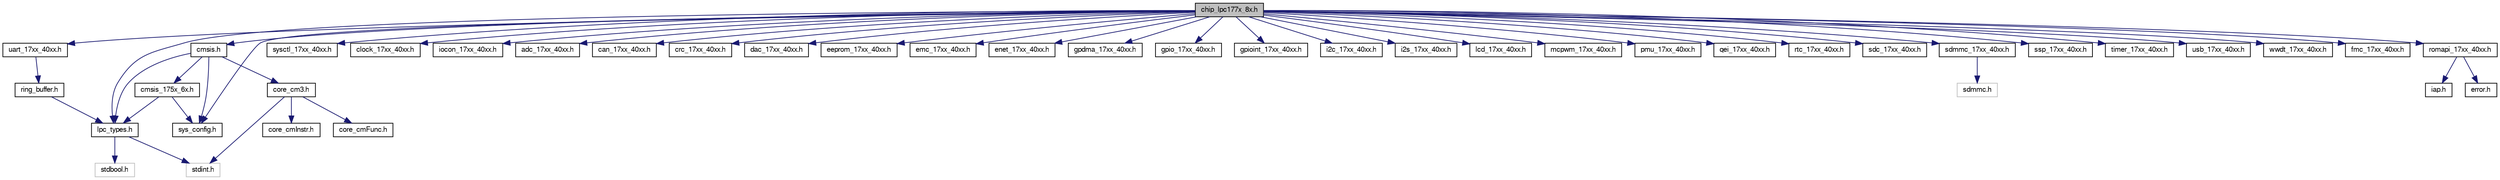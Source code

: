 digraph "chip_lpc177x_8x.h"
{
  edge [fontname="FreeSans",fontsize="10",labelfontname="FreeSans",labelfontsize="10"];
  node [fontname="FreeSans",fontsize="10",shape=record];
  Node1 [label="chip_lpc177x_8x.h",height=0.2,width=0.4,color="black", fillcolor="grey75", style="filled", fontcolor="black"];
  Node1 -> Node2 [color="midnightblue",fontsize="10",style="solid"];
  Node2 [label="lpc_types.h",height=0.2,width=0.4,color="black", fillcolor="white", style="filled",URL="$lpc__types_8h.html"];
  Node2 -> Node3 [color="midnightblue",fontsize="10",style="solid"];
  Node3 [label="stdint.h",height=0.2,width=0.4,color="grey75", fillcolor="white", style="filled"];
  Node2 -> Node4 [color="midnightblue",fontsize="10",style="solid"];
  Node4 [label="stdbool.h",height=0.2,width=0.4,color="grey75", fillcolor="white", style="filled"];
  Node1 -> Node5 [color="midnightblue",fontsize="10",style="solid"];
  Node5 [label="sys_config.h",height=0.2,width=0.4,color="black", fillcolor="white", style="filled",URL="$sys__config_8h.html"];
  Node1 -> Node6 [color="midnightblue",fontsize="10",style="solid"];
  Node6 [label="cmsis.h",height=0.2,width=0.4,color="black", fillcolor="white", style="filled",URL="$cmsis_8h.html"];
  Node6 -> Node2 [color="midnightblue",fontsize="10",style="solid"];
  Node6 -> Node5 [color="midnightblue",fontsize="10",style="solid"];
  Node6 -> Node7 [color="midnightblue",fontsize="10",style="solid"];
  Node7 [label="cmsis_175x_6x.h",height=0.2,width=0.4,color="black", fillcolor="white", style="filled",URL="$cmsis__175x__6x_8h.html"];
  Node7 -> Node2 [color="midnightblue",fontsize="10",style="solid"];
  Node7 -> Node5 [color="midnightblue",fontsize="10",style="solid"];
  Node6 -> Node8 [color="midnightblue",fontsize="10",style="solid"];
  Node8 [label="core_cm3.h",height=0.2,width=0.4,color="black", fillcolor="white", style="filled",URL="$core__cm3_8h.html",tooltip="CMSIS Cortex-M3 Core Peripheral Access Layer Header File. "];
  Node8 -> Node3 [color="midnightblue",fontsize="10",style="solid"];
  Node8 -> Node9 [color="midnightblue",fontsize="10",style="solid"];
  Node9 [label="core_cmInstr.h",height=0.2,width=0.4,color="black", fillcolor="white", style="filled",URL="$core__cmInstr_8h.html",tooltip="CMSIS Cortex-M Core Instruction Access Header File. "];
  Node8 -> Node10 [color="midnightblue",fontsize="10",style="solid"];
  Node10 [label="core_cmFunc.h",height=0.2,width=0.4,color="black", fillcolor="white", style="filled",URL="$core__cmFunc_8h.html",tooltip="CMSIS Cortex-M Core Function Access Header File. "];
  Node1 -> Node11 [color="midnightblue",fontsize="10",style="solid"];
  Node11 [label="sysctl_17xx_40xx.h",height=0.2,width=0.4,color="black", fillcolor="white", style="filled",URL="$sysctl__17xx__40xx_8h.html"];
  Node1 -> Node12 [color="midnightblue",fontsize="10",style="solid"];
  Node12 [label="clock_17xx_40xx.h",height=0.2,width=0.4,color="black", fillcolor="white", style="filled",URL="$clock__17xx__40xx_8h.html"];
  Node1 -> Node13 [color="midnightblue",fontsize="10",style="solid"];
  Node13 [label="iocon_17xx_40xx.h",height=0.2,width=0.4,color="black", fillcolor="white", style="filled",URL="$iocon__17xx__40xx_8h.html"];
  Node1 -> Node14 [color="midnightblue",fontsize="10",style="solid"];
  Node14 [label="adc_17xx_40xx.h",height=0.2,width=0.4,color="black", fillcolor="white", style="filled",URL="$adc__17xx__40xx_8h.html"];
  Node1 -> Node15 [color="midnightblue",fontsize="10",style="solid"];
  Node15 [label="can_17xx_40xx.h",height=0.2,width=0.4,color="black", fillcolor="white", style="filled",URL="$can__17xx__40xx_8h.html"];
  Node1 -> Node16 [color="midnightblue",fontsize="10",style="solid"];
  Node16 [label="crc_17xx_40xx.h",height=0.2,width=0.4,color="black", fillcolor="white", style="filled",URL="$crc__17xx__40xx_8h.html"];
  Node1 -> Node17 [color="midnightblue",fontsize="10",style="solid"];
  Node17 [label="dac_17xx_40xx.h",height=0.2,width=0.4,color="black", fillcolor="white", style="filled",URL="$dac__17xx__40xx_8h.html"];
  Node1 -> Node18 [color="midnightblue",fontsize="10",style="solid"];
  Node18 [label="eeprom_17xx_40xx.h",height=0.2,width=0.4,color="black", fillcolor="white", style="filled",URL="$eeprom__17xx__40xx_8h.html"];
  Node1 -> Node19 [color="midnightblue",fontsize="10",style="solid"];
  Node19 [label="emc_17xx_40xx.h",height=0.2,width=0.4,color="black", fillcolor="white", style="filled",URL="$emc__17xx__40xx_8h.html"];
  Node1 -> Node20 [color="midnightblue",fontsize="10",style="solid"];
  Node20 [label="enet_17xx_40xx.h",height=0.2,width=0.4,color="black", fillcolor="white", style="filled",URL="$enet__17xx__40xx_8h.html"];
  Node1 -> Node21 [color="midnightblue",fontsize="10",style="solid"];
  Node21 [label="gpdma_17xx_40xx.h",height=0.2,width=0.4,color="black", fillcolor="white", style="filled",URL="$gpdma__17xx__40xx_8h.html"];
  Node1 -> Node22 [color="midnightblue",fontsize="10",style="solid"];
  Node22 [label="gpio_17xx_40xx.h",height=0.2,width=0.4,color="black", fillcolor="white", style="filled",URL="$gpio__17xx__40xx_8h.html"];
  Node1 -> Node23 [color="midnightblue",fontsize="10",style="solid"];
  Node23 [label="gpioint_17xx_40xx.h",height=0.2,width=0.4,color="black", fillcolor="white", style="filled",URL="$gpioint__17xx__40xx_8h.html"];
  Node1 -> Node24 [color="midnightblue",fontsize="10",style="solid"];
  Node24 [label="i2c_17xx_40xx.h",height=0.2,width=0.4,color="black", fillcolor="white", style="filled",URL="$i2c__17xx__40xx_8h.html"];
  Node1 -> Node25 [color="midnightblue",fontsize="10",style="solid"];
  Node25 [label="i2s_17xx_40xx.h",height=0.2,width=0.4,color="black", fillcolor="white", style="filled",URL="$i2s__17xx__40xx_8h.html"];
  Node1 -> Node26 [color="midnightblue",fontsize="10",style="solid"];
  Node26 [label="lcd_17xx_40xx.h",height=0.2,width=0.4,color="black", fillcolor="white", style="filled",URL="$lcd__17xx__40xx_8h.html"];
  Node1 -> Node27 [color="midnightblue",fontsize="10",style="solid"];
  Node27 [label="mcpwm_17xx_40xx.h",height=0.2,width=0.4,color="black", fillcolor="white", style="filled",URL="$mcpwm__17xx__40xx_8h.html"];
  Node1 -> Node28 [color="midnightblue",fontsize="10",style="solid"];
  Node28 [label="pmu_17xx_40xx.h",height=0.2,width=0.4,color="black", fillcolor="white", style="filled",URL="$pmu__17xx__40xx_8h.html"];
  Node1 -> Node29 [color="midnightblue",fontsize="10",style="solid"];
  Node29 [label="qei_17xx_40xx.h",height=0.2,width=0.4,color="black", fillcolor="white", style="filled",URL="$qei__17xx__40xx_8h.html"];
  Node1 -> Node30 [color="midnightblue",fontsize="10",style="solid"];
  Node30 [label="rtc_17xx_40xx.h",height=0.2,width=0.4,color="black", fillcolor="white", style="filled",URL="$rtc__17xx__40xx_8h.html"];
  Node1 -> Node31 [color="midnightblue",fontsize="10",style="solid"];
  Node31 [label="sdc_17xx_40xx.h",height=0.2,width=0.4,color="black", fillcolor="white", style="filled",URL="$sdc__17xx__40xx_8h.html"];
  Node1 -> Node32 [color="midnightblue",fontsize="10",style="solid"];
  Node32 [label="sdmmc_17xx_40xx.h",height=0.2,width=0.4,color="black", fillcolor="white", style="filled",URL="$sdmmc__17xx__40xx_8h.html"];
  Node32 -> Node33 [color="midnightblue",fontsize="10",style="solid"];
  Node33 [label="sdmmc.h",height=0.2,width=0.4,color="grey75", fillcolor="white", style="filled"];
  Node1 -> Node34 [color="midnightblue",fontsize="10",style="solid"];
  Node34 [label="ssp_17xx_40xx.h",height=0.2,width=0.4,color="black", fillcolor="white", style="filled",URL="$ssp__17xx__40xx_8h.html"];
  Node1 -> Node35 [color="midnightblue",fontsize="10",style="solid"];
  Node35 [label="timer_17xx_40xx.h",height=0.2,width=0.4,color="black", fillcolor="white", style="filled",URL="$timer__17xx__40xx_8h.html"];
  Node1 -> Node36 [color="midnightblue",fontsize="10",style="solid"];
  Node36 [label="uart_17xx_40xx.h",height=0.2,width=0.4,color="black", fillcolor="white", style="filled",URL="$uart__17xx__40xx_8h.html"];
  Node36 -> Node37 [color="midnightblue",fontsize="10",style="solid"];
  Node37 [label="ring_buffer.h",height=0.2,width=0.4,color="black", fillcolor="white", style="filled",URL="$ring__buffer_8h.html"];
  Node37 -> Node2 [color="midnightblue",fontsize="10",style="solid"];
  Node1 -> Node38 [color="midnightblue",fontsize="10",style="solid"];
  Node38 [label="usb_17xx_40xx.h",height=0.2,width=0.4,color="black", fillcolor="white", style="filled",URL="$usb__17xx__40xx_8h.html"];
  Node1 -> Node39 [color="midnightblue",fontsize="10",style="solid"];
  Node39 [label="wwdt_17xx_40xx.h",height=0.2,width=0.4,color="black", fillcolor="white", style="filled",URL="$wwdt__17xx__40xx_8h.html"];
  Node1 -> Node40 [color="midnightblue",fontsize="10",style="solid"];
  Node40 [label="fmc_17xx_40xx.h",height=0.2,width=0.4,color="black", fillcolor="white", style="filled",URL="$fmc__17xx__40xx_8h.html"];
  Node1 -> Node41 [color="midnightblue",fontsize="10",style="solid"];
  Node41 [label="romapi_17xx_40xx.h",height=0.2,width=0.4,color="black", fillcolor="white", style="filled",URL="$romapi__17xx__40xx_8h.html"];
  Node41 -> Node42 [color="midnightblue",fontsize="10",style="solid"];
  Node42 [label="iap.h",height=0.2,width=0.4,color="black", fillcolor="white", style="filled",URL="$iap_8h.html"];
  Node41 -> Node43 [color="midnightblue",fontsize="10",style="solid"];
  Node43 [label="error.h",height=0.2,width=0.4,color="black", fillcolor="white", style="filled",URL="$error_8h.html"];
}
